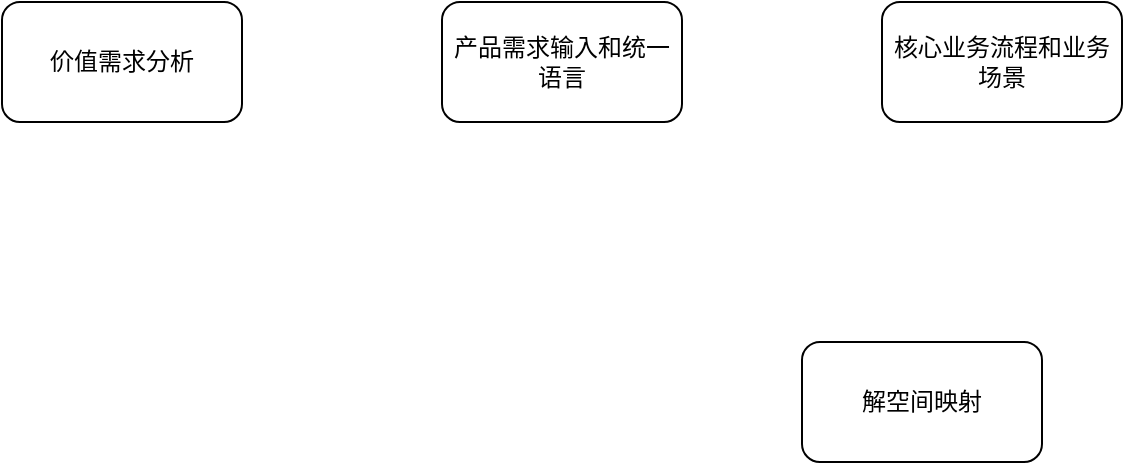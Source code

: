 <mxfile version="24.0.1" type="github">
  <diagram name="第 1 页" id="ucTD1p_uimW-5k4XuhUV">
    <mxGraphModel dx="3325" dy="761" grid="1" gridSize="10" guides="1" tooltips="1" connect="1" arrows="1" fold="1" page="1" pageScale="1" pageWidth="827" pageHeight="1169" math="0" shadow="0">
      <root>
        <mxCell id="0" />
        <mxCell id="1" parent="0" />
        <mxCell id="nVlB9J9zy38SJJber_sX-2" value="解空间映射" style="rounded=1;whiteSpace=wrap;html=1;" vertex="1" parent="1">
          <mxGeometry x="-770" y="540" width="120" height="60" as="geometry" />
        </mxCell>
        <mxCell id="nVlB9J9zy38SJJber_sX-3" value="价值需求分析" style="rounded=1;whiteSpace=wrap;html=1;" vertex="1" parent="1">
          <mxGeometry x="-1170" y="370" width="120" height="60" as="geometry" />
        </mxCell>
        <mxCell id="nVlB9J9zy38SJJber_sX-4" value="产品需求输入和统一语言" style="rounded=1;whiteSpace=wrap;html=1;" vertex="1" parent="1">
          <mxGeometry x="-950" y="370" width="120" height="60" as="geometry" />
        </mxCell>
        <mxCell id="nVlB9J9zy38SJJber_sX-5" value="核心业务流程和业务场景" style="rounded=1;whiteSpace=wrap;html=1;" vertex="1" parent="1">
          <mxGeometry x="-730" y="370" width="120" height="60" as="geometry" />
        </mxCell>
      </root>
    </mxGraphModel>
  </diagram>
</mxfile>
